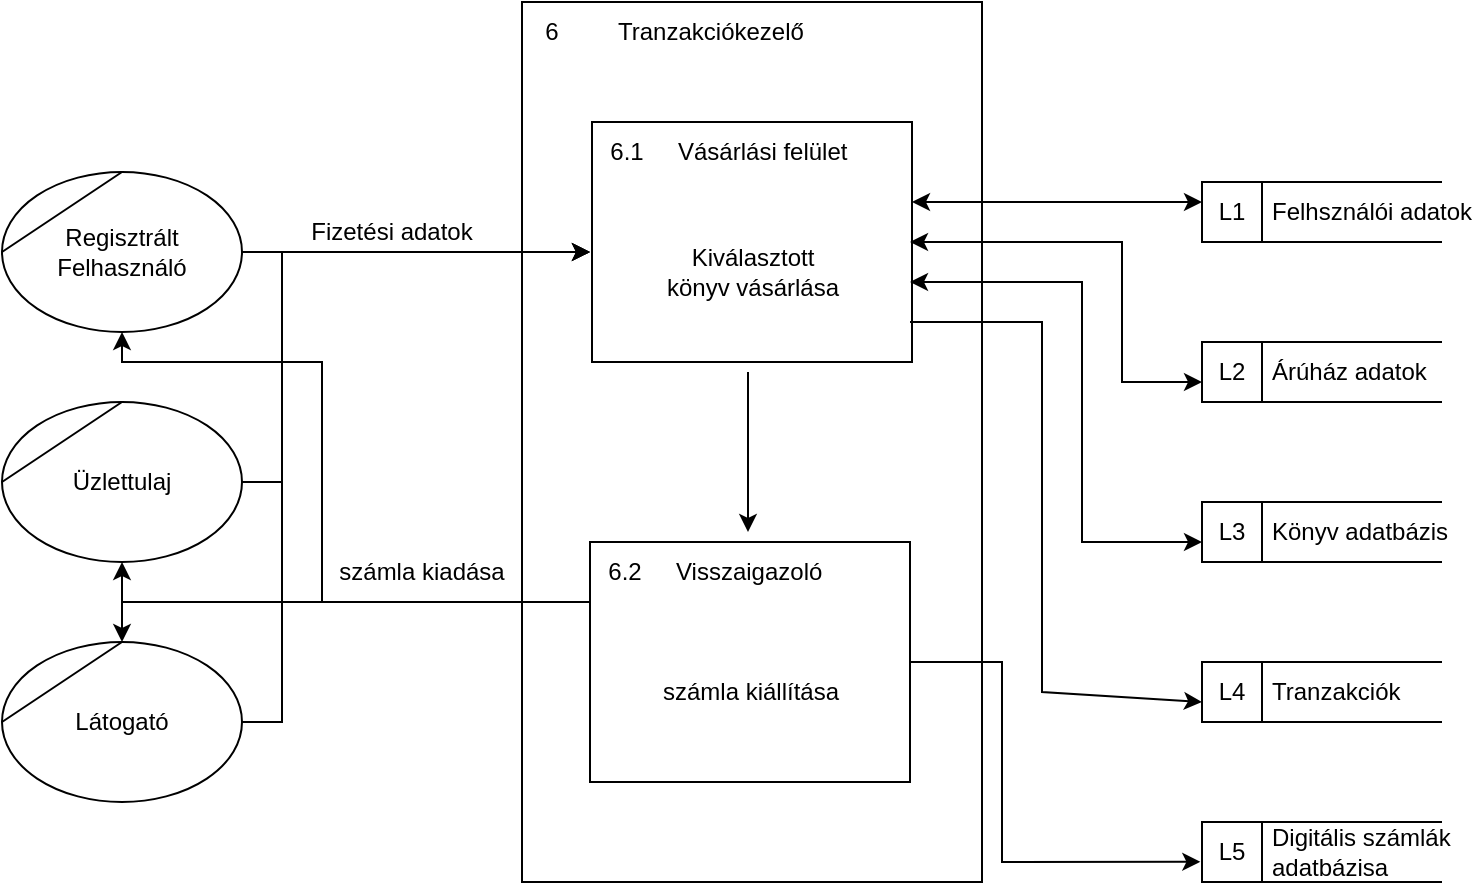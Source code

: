 <mxfile version="20.8.20" type="device"><diagram id="nvQekw3q1q-SQx_KuLcE" name="Page-1"><mxGraphModel dx="1979" dy="1143" grid="1" gridSize="10" guides="1" tooltips="1" connect="1" arrows="1" fold="1" page="1" pageScale="1" pageWidth="827" pageHeight="1169" math="0" shadow="0"><root><mxCell id="0"/><mxCell id="1" parent="0"/><mxCell id="SYjn3an62ylVHJqfh1bN-1" value="" style="html=1;dashed=0;whitespace=wrap;shape=mxgraph.dfd.process;align=center;container=1;collapsible=0;spacingTop=30;movable=1;resizable=1;rotatable=1;deletable=1;editable=1;locked=0;connectable=1;" parent="1" vertex="1"><mxGeometry x="300" y="360" width="230" height="440" as="geometry"/></mxCell><mxCell id="SYjn3an62ylVHJqfh1bN-2" value="6" style="text;html=1;strokeColor=none;fillColor=none;align=center;verticalAlign=middle;whiteSpace=wrap;rounded=0;movable=1;resizable=1;rotatable=1;cloneable=0;deletable=1;connectable=1;allowArrows=0;pointerEvents=1;editable=1;locked=0;" parent="SYjn3an62ylVHJqfh1bN-1" vertex="1"><mxGeometry width="30" height="30" as="geometry"/></mxCell><mxCell id="SYjn3an62ylVHJqfh1bN-3" value="Tranzakciókezelő" style="text;html=1;strokeColor=none;fillColor=none;align=left;verticalAlign=middle;whiteSpace=wrap;rounded=0;movable=1;resizable=1;connectable=1;allowArrows=0;rotatable=1;cloneable=0;deletable=1;spacingLeft=6;autosize=1;resizeWidth=0;editable=1;locked=0;" parent="SYjn3an62ylVHJqfh1bN-1" vertex="1"><mxGeometry x="40" width="120" height="30" as="geometry"/></mxCell><mxCell id="0V_503Zp6Zcg8j3mX4Wy-1" value="Kiválasztott&lt;br&gt;könyv vásárlása" style="html=1;dashed=0;whitespace=wrap;shape=mxgraph.dfd.process;align=center;container=1;collapsible=0;spacingTop=30;" vertex="1" parent="SYjn3an62ylVHJqfh1bN-1"><mxGeometry x="35" y="60" width="160" height="120" as="geometry"/></mxCell><mxCell id="0V_503Zp6Zcg8j3mX4Wy-2" value="6.1" style="text;html=1;strokeColor=none;fillColor=none;align=center;verticalAlign=middle;whiteSpace=wrap;rounded=0;movable=0;resizable=0;rotatable=0;cloneable=0;deletable=0;connectable=0;allowArrows=0;pointerEvents=1;" vertex="1" parent="0V_503Zp6Zcg8j3mX4Wy-1"><mxGeometry width="35" height="30" as="geometry"/></mxCell><mxCell id="0V_503Zp6Zcg8j3mX4Wy-3" value="Vásárlási felület" style="text;html=1;strokeColor=none;fillColor=none;align=left;verticalAlign=middle;whiteSpace=wrap;rounded=0;movable=0;resizable=0;connectable=0;allowArrows=0;rotatable=0;cloneable=0;deletable=0;spacingLeft=6;autosize=1;resizeWidth=0;" vertex="1" parent="0V_503Zp6Zcg8j3mX4Wy-1"><mxGeometry x="35" width="110" height="30" as="geometry"/></mxCell><mxCell id="0V_503Zp6Zcg8j3mX4Wy-5" value="számla kiállítása" style="html=1;dashed=0;whitespace=wrap;shape=mxgraph.dfd.process;align=center;container=1;collapsible=0;spacingTop=30;" vertex="1" parent="SYjn3an62ylVHJqfh1bN-1"><mxGeometry x="34" y="270" width="160" height="120" as="geometry"/></mxCell><mxCell id="0V_503Zp6Zcg8j3mX4Wy-6" value="6.2" style="text;html=1;strokeColor=none;fillColor=none;align=center;verticalAlign=middle;whiteSpace=wrap;rounded=0;movable=0;resizable=0;rotatable=0;cloneable=0;deletable=0;connectable=0;allowArrows=0;pointerEvents=1;" vertex="1" parent="0V_503Zp6Zcg8j3mX4Wy-5"><mxGeometry width="35" height="30" as="geometry"/></mxCell><mxCell id="0V_503Zp6Zcg8j3mX4Wy-7" value="Visszaigazoló" style="text;html=1;strokeColor=none;fillColor=none;align=left;verticalAlign=middle;whiteSpace=wrap;rounded=0;movable=0;resizable=0;connectable=0;allowArrows=0;rotatable=0;cloneable=0;deletable=0;spacingLeft=6;autosize=1;resizeWidth=0;" vertex="1" parent="0V_503Zp6Zcg8j3mX4Wy-5"><mxGeometry x="35" width="100" height="30" as="geometry"/></mxCell><mxCell id="SYjn3an62ylVHJqfh1bN-15" style="edgeStyle=orthogonalEdgeStyle;rounded=0;orthogonalLoop=1;jettySize=auto;html=1;exitX=1;exitY=0.5;exitDx=0;exitDy=0;movable=1;resizable=1;rotatable=1;deletable=1;editable=1;locked=0;connectable=1;" parent="1" source="SYjn3an62ylVHJqfh1bN-4" edge="1"><mxGeometry relative="1" as="geometry"><mxPoint x="334" y="485" as="targetPoint"/></mxGeometry></mxCell><mxCell id="SYjn3an62ylVHJqfh1bN-4" value="Regisztrált&lt;br&gt;Felhasználó" style="shape=stencil(tZRtjoMgEIZPw98GJR6gYXfvQe10nZQCAbYft99RNKlW7GajiTGZeeXhnZGBCRka5YCVvGHig5VlwTm9Kb5NYhUc1DElr8qjOmhISojenuGGx9gz0DTgMbaq+GR8T9+0j5C1NYYgaE0YKU86wRQaWsvvCdZv/xhFjvgXiOB7kynLyq+/Y3fVNuBiI79j7OB+db/rgceOi61+3Grg4v9YISmTO9xCHlR9/vb2xxxnzYDW6AK8OfLTeZzO66ynzM5CnqyHBUsn1DqN9UITnWoH/kUY5Iu9PtVUzRY1jx4IGk22K9UioSs+44+uvFxl3bKX1nTZdE12iV8=);whiteSpace=wrap;html=1;movable=1;resizable=1;rotatable=1;deletable=1;editable=1;locked=0;connectable=1;" parent="1" vertex="1"><mxGeometry x="40" y="445" width="120" height="80" as="geometry"/></mxCell><mxCell id="SYjn3an62ylVHJqfh1bN-5" value="Látogató" style="shape=stencil(tZRtjoMgEIZPw98GJR6gYXfvQe10nZQCAbYft99RNKlW7GajiTGZeeXhnZGBCRka5YCVvGHig5VlwTm9Kb5NYhUc1DElr8qjOmhISojenuGGx9gz0DTgMbaq+GR8T9+0j5C1NYYgaE0YKU86wRQaWsvvCdZv/xhFjvgXiOB7kynLyq+/Y3fVNuBiI79j7OB+db/rgceOi61+3Grg4v9YISmTO9xCHlR9/vb2xxxnzYDW6AK8OfLTeZzO66ynzM5CnqyHBUsn1DqN9UITnWoH/kUY5Iu9PtVUzRY1jx4IGk22K9UioSs+44+uvFxl3bKX1nTZdE12iV8=);whiteSpace=wrap;html=1;movable=1;resizable=1;rotatable=1;deletable=1;editable=1;locked=0;connectable=1;" parent="1" vertex="1"><mxGeometry x="40" y="680" width="120" height="80" as="geometry"/></mxCell><mxCell id="SYjn3an62ylVHJqfh1bN-17" style="edgeStyle=orthogonalEdgeStyle;rounded=0;orthogonalLoop=1;jettySize=auto;html=1;exitX=1;exitY=0.5;exitDx=0;exitDy=0;movable=1;resizable=1;rotatable=1;deletable=1;editable=1;locked=0;connectable=1;" parent="1" source="SYjn3an62ylVHJqfh1bN-5" edge="1"><mxGeometry relative="1" as="geometry"><Array as="points"><mxPoint x="180" y="720"/><mxPoint x="180" y="485"/></Array><mxPoint x="334" y="485" as="targetPoint"/></mxGeometry></mxCell><mxCell id="SYjn3an62ylVHJqfh1bN-18" value="" style="endArrow=classic;html=1;rounded=0;movable=1;resizable=1;rotatable=1;deletable=1;editable=1;locked=0;connectable=1;" parent="1" edge="1"><mxGeometry width="50" height="50" relative="1" as="geometry"><mxPoint x="413" y="545" as="sourcePoint"/><mxPoint x="413" y="625" as="targetPoint"/></mxGeometry></mxCell><mxCell id="SYjn3an62ylVHJqfh1bN-19" value="Felhsználói adatok" style="html=1;dashed=0;whitespace=wrap;shape=mxgraph.dfd.dataStoreID;align=left;spacingLeft=33;container=1;collapsible=0;autosize=0;movable=1;resizable=1;rotatable=1;deletable=1;editable=1;locked=0;connectable=1;" parent="1" vertex="1"><mxGeometry x="640" y="450" width="120" height="30" as="geometry"/></mxCell><mxCell id="SYjn3an62ylVHJqfh1bN-20" value="L1" style="text;html=1;strokeColor=none;fillColor=none;align=center;verticalAlign=middle;whiteSpace=wrap;rounded=0;movable=1;resizable=1;rotatable=1;cloneable=0;deletable=1;allowArrows=0;connectable=1;editable=1;locked=0;" parent="SYjn3an62ylVHJqfh1bN-19" vertex="1"><mxGeometry width="30" height="30" as="geometry"/></mxCell><mxCell id="SYjn3an62ylVHJqfh1bN-21" value="Árúház adatok" style="html=1;dashed=0;whitespace=wrap;shape=mxgraph.dfd.dataStoreID;align=left;spacingLeft=33;container=1;collapsible=0;autosize=0;movable=1;resizable=1;rotatable=1;deletable=1;editable=1;locked=0;connectable=1;" parent="1" vertex="1"><mxGeometry x="640" y="530" width="120" height="30" as="geometry"/></mxCell><mxCell id="SYjn3an62ylVHJqfh1bN-22" value="L2" style="text;html=1;strokeColor=none;fillColor=none;align=center;verticalAlign=middle;whiteSpace=wrap;rounded=0;movable=1;resizable=1;rotatable=1;cloneable=0;deletable=1;allowArrows=0;connectable=1;editable=1;locked=0;" parent="SYjn3an62ylVHJqfh1bN-21" vertex="1"><mxGeometry width="30" height="30" as="geometry"/></mxCell><mxCell id="SYjn3an62ylVHJqfh1bN-25" value="Tranzakciók" style="html=1;dashed=0;whitespace=wrap;shape=mxgraph.dfd.dataStoreID;align=left;spacingLeft=33;container=1;collapsible=0;autosize=0;movable=1;resizable=1;rotatable=1;deletable=1;editable=1;locked=0;connectable=1;" parent="1" vertex="1"><mxGeometry x="640" y="690" width="120" height="30" as="geometry"/></mxCell><mxCell id="SYjn3an62ylVHJqfh1bN-26" value="L4" style="text;html=1;strokeColor=none;fillColor=none;align=center;verticalAlign=middle;whiteSpace=wrap;rounded=0;movable=1;resizable=1;rotatable=1;cloneable=0;deletable=1;allowArrows=0;connectable=1;editable=1;locked=0;" parent="SYjn3an62ylVHJqfh1bN-25" vertex="1"><mxGeometry width="30" height="30" as="geometry"/></mxCell><mxCell id="SYjn3an62ylVHJqfh1bN-27" value="" style="endArrow=classic;startArrow=classic;html=1;rounded=0;movable=1;resizable=1;rotatable=1;deletable=1;editable=1;locked=0;connectable=1;" parent="1" edge="1"><mxGeometry width="50" height="50" relative="1" as="geometry"><mxPoint x="495" y="460" as="sourcePoint"/><mxPoint x="640" y="460" as="targetPoint"/></mxGeometry></mxCell><mxCell id="SYjn3an62ylVHJqfh1bN-28" value="" style="endArrow=classic;startArrow=classic;html=1;rounded=0;entryX=0;entryY=0.667;entryDx=0;entryDy=0;entryPerimeter=0;movable=1;resizable=1;rotatable=1;deletable=1;editable=1;locked=0;connectable=1;" parent="1" target="SYjn3an62ylVHJqfh1bN-21" edge="1"><mxGeometry width="50" height="50" relative="1" as="geometry"><mxPoint x="494" y="480" as="sourcePoint"/><mxPoint x="639" y="480" as="targetPoint"/><Array as="points"><mxPoint x="600" y="480"/><mxPoint x="600" y="550"/></Array></mxGeometry></mxCell><mxCell id="SYjn3an62ylVHJqfh1bN-29" value="" style="endArrow=classic;startArrow=classic;html=1;rounded=0;entryX=0;entryY=0.667;entryDx=0;entryDy=0;entryPerimeter=0;movable=1;resizable=1;rotatable=1;deletable=1;editable=1;locked=0;connectable=1;" parent="1" edge="1"><mxGeometry width="50" height="50" relative="1" as="geometry"><mxPoint x="494" y="500" as="sourcePoint"/><mxPoint x="640" y="630.01" as="targetPoint"/><Array as="points"><mxPoint x="580" y="500"/><mxPoint x="580" y="630"/></Array></mxGeometry></mxCell><mxCell id="SYjn3an62ylVHJqfh1bN-30" value="" style="endArrow=classic;startArrow=none;html=1;rounded=0;entryX=0;entryY=0.667;entryDx=0;entryDy=0;entryPerimeter=0;movable=1;resizable=1;rotatable=1;deletable=1;editable=1;locked=0;connectable=1;startFill=0;" parent="1" target="SYjn3an62ylVHJqfh1bN-25" edge="1"><mxGeometry width="50" height="50" relative="1" as="geometry"><mxPoint x="494" y="520" as="sourcePoint"/><mxPoint x="639" y="520" as="targetPoint"/><Array as="points"><mxPoint x="560" y="520"/><mxPoint x="560" y="705"/></Array></mxGeometry></mxCell><mxCell id="fbzIt1w2tId9TlJcDcQ3-1" value="Üzlettulaj" style="shape=stencil(tZRtjoMgEIZPw98GJR6gYXfvQe10nZQCAbYft99RNKlW7GajiTGZeeXhnZGBCRka5YCVvGHig5VlwTm9Kb5NYhUc1DElr8qjOmhISojenuGGx9gz0DTgMbaq+GR8T9+0j5C1NYYgaE0YKU86wRQaWsvvCdZv/xhFjvgXiOB7kynLyq+/Y3fVNuBiI79j7OB+db/rgceOi61+3Grg4v9YISmTO9xCHlR9/vb2xxxnzYDW6AK8OfLTeZzO66ynzM5CnqyHBUsn1DqN9UITnWoH/kUY5Iu9PtVUzRY1jx4IGk22K9UioSs+44+uvFxl3bKX1nTZdE12iV8=);whiteSpace=wrap;html=1;" parent="1" vertex="1"><mxGeometry x="40" y="560" width="120" height="80" as="geometry"/></mxCell><mxCell id="fbzIt1w2tId9TlJcDcQ3-2" style="edgeStyle=orthogonalEdgeStyle;rounded=0;orthogonalLoop=1;jettySize=auto;html=1;exitX=1;exitY=0.5;exitDx=0;exitDy=0;movable=1;resizable=1;rotatable=1;deletable=1;editable=1;locked=0;connectable=1;" parent="1" source="fbzIt1w2tId9TlJcDcQ3-1" edge="1"><mxGeometry relative="1" as="geometry"><Array as="points"><mxPoint x="180" y="600"/><mxPoint x="180" y="485"/></Array><mxPoint x="334" y="485" as="targetPoint"/></mxGeometry></mxCell><mxCell id="fbzIt1w2tId9TlJcDcQ3-3" value="Fizetési adatok" style="text;html=1;strokeColor=none;fillColor=none;align=center;verticalAlign=middle;whiteSpace=wrap;rounded=0;" parent="1" vertex="1"><mxGeometry x="180" y="460" width="110" height="30" as="geometry"/></mxCell><mxCell id="fbzIt1w2tId9TlJcDcQ3-4" value="Könyv adatbázis" style="html=1;dashed=0;whitespace=wrap;shape=mxgraph.dfd.dataStoreID;align=left;spacingLeft=33;container=1;collapsible=0;autosize=0;movable=1;resizable=1;rotatable=1;deletable=1;editable=1;locked=0;connectable=1;" parent="1" vertex="1"><mxGeometry x="640" y="610" width="120" height="30" as="geometry"/></mxCell><mxCell id="fbzIt1w2tId9TlJcDcQ3-5" value="L3" style="text;html=1;strokeColor=none;fillColor=none;align=center;verticalAlign=middle;whiteSpace=wrap;rounded=0;movable=1;resizable=1;rotatable=1;cloneable=0;deletable=1;allowArrows=0;connectable=1;editable=1;locked=0;" parent="fbzIt1w2tId9TlJcDcQ3-4" vertex="1"><mxGeometry width="30" height="30" as="geometry"/></mxCell><mxCell id="fbzIt1w2tId9TlJcDcQ3-6" value="Digitális számlák&lt;br&gt;adatbázisa" style="html=1;dashed=0;whitespace=wrap;shape=mxgraph.dfd.dataStoreID;align=left;spacingLeft=33;container=1;collapsible=0;autosize=0;" parent="1" vertex="1"><mxGeometry x="640" y="770" width="120" height="30" as="geometry"/></mxCell><mxCell id="fbzIt1w2tId9TlJcDcQ3-7" value="L5" style="text;html=1;strokeColor=none;fillColor=none;align=center;verticalAlign=middle;whiteSpace=wrap;rounded=0;movable=0;resizable=0;rotatable=0;cloneable=0;deletable=0;allowArrows=0;connectable=0;" parent="fbzIt1w2tId9TlJcDcQ3-6" vertex="1"><mxGeometry width="30" height="30" as="geometry"/></mxCell><mxCell id="fbzIt1w2tId9TlJcDcQ3-8" value="" style="endArrow=classic;startArrow=none;html=1;rounded=0;movable=1;resizable=1;rotatable=1;deletable=1;editable=1;locked=0;connectable=1;startFill=0;entryX=-0.007;entryY=0.664;entryDx=0;entryDy=0;entryPerimeter=0;" parent="1" target="fbzIt1w2tId9TlJcDcQ3-6" edge="1"><mxGeometry width="50" height="50" relative="1" as="geometry"><mxPoint x="494" y="690" as="sourcePoint"/><mxPoint x="630" y="790" as="targetPoint"/><Array as="points"><mxPoint x="540" y="690"/><mxPoint x="540" y="790"/></Array></mxGeometry></mxCell><mxCell id="fbzIt1w2tId9TlJcDcQ3-9" value="" style="endArrow=classic;html=1;rounded=0;" parent="1" edge="1"><mxGeometry width="50" height="50" relative="1" as="geometry"><mxPoint x="334" y="660" as="sourcePoint"/><mxPoint x="100" y="680" as="targetPoint"/><Array as="points"><mxPoint x="100" y="660"/></Array></mxGeometry></mxCell><mxCell id="fbzIt1w2tId9TlJcDcQ3-10" value="" style="endArrow=classic;html=1;rounded=0;entryX=0.5;entryY=1;entryDx=0;entryDy=0;" parent="1" target="fbzIt1w2tId9TlJcDcQ3-1" edge="1"><mxGeometry width="50" height="50" relative="1" as="geometry"><mxPoint x="334" y="660" as="sourcePoint"/><mxPoint x="200" y="660" as="targetPoint"/><Array as="points"><mxPoint x="100" y="660"/></Array></mxGeometry></mxCell><mxCell id="fbzIt1w2tId9TlJcDcQ3-11" value="" style="endArrow=classic;html=1;rounded=0;entryX=0.5;entryY=1;entryDx=0;entryDy=0;" parent="1" target="SYjn3an62ylVHJqfh1bN-4" edge="1"><mxGeometry width="50" height="50" relative="1" as="geometry"><mxPoint x="334" y="660" as="sourcePoint"/><mxPoint x="200" y="660" as="targetPoint"/><Array as="points"><mxPoint x="200" y="660"/><mxPoint x="200" y="540"/><mxPoint x="100" y="540"/></Array></mxGeometry></mxCell><mxCell id="fbzIt1w2tId9TlJcDcQ3-14" value="számla kiadása" style="text;html=1;strokeColor=none;fillColor=none;align=center;verticalAlign=middle;whiteSpace=wrap;rounded=0;" parent="1" vertex="1"><mxGeometry x="200" y="630" width="100" height="30" as="geometry"/></mxCell></root></mxGraphModel></diagram></mxfile>